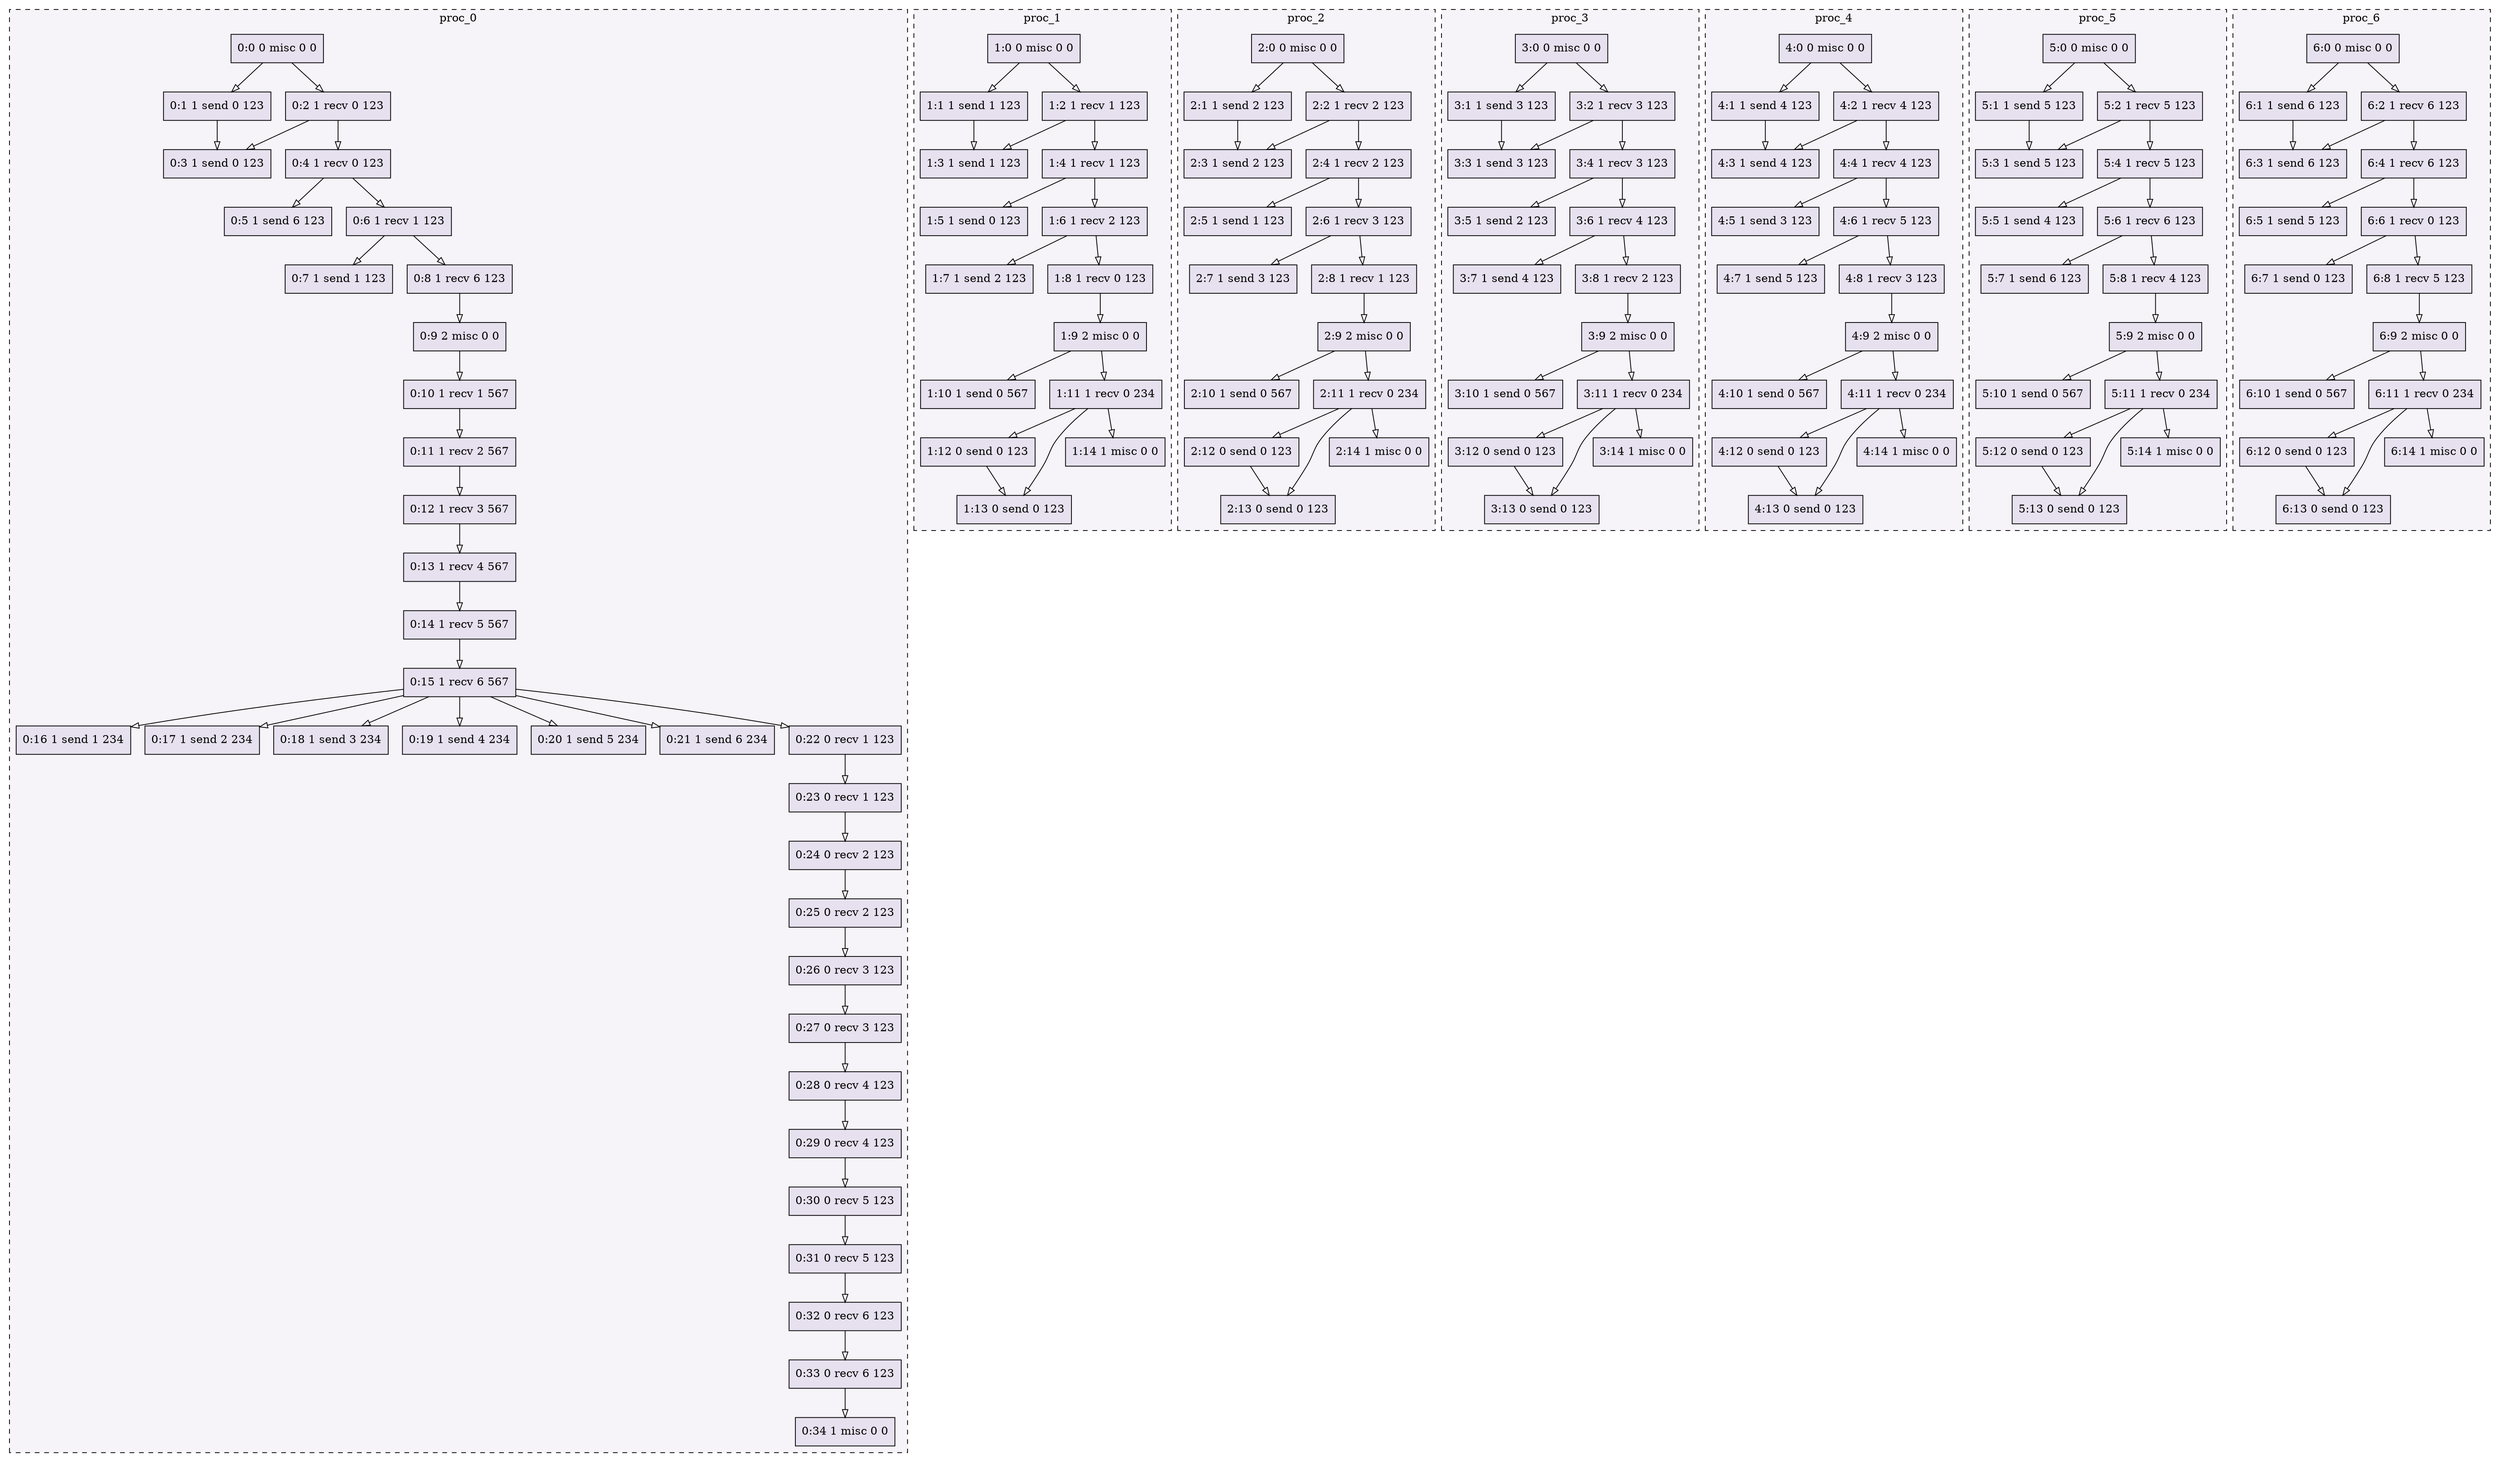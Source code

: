 digraph{node[shape=record style=filled colorscheme=purd9 fillcolor=2];subgraph cluster0{style=dashed;colorscheme=purd9;bgcolor=1;edge[arrowhead=empty];label=proc_0;0[label="0:0 0 misc 0 0"];1[label="0:1 1 send 0 123"];2[label="0:2 1 recv 0 123"];3[label="0:3 1 send 0 123"];4[label="0:4 1 recv 0 123"];5[label="0:5 1 send 6 123"];6[label="0:6 1 recv 1 123"];7[label="0:7 1 send 1 123"];8[label="0:8 1 recv 6 123"];9[label="0:9 2 misc 0 0"];10[label="0:10 1 recv 1 567"];11[label="0:11 1 recv 2 567"];12[label="0:12 1 recv 3 567"];13[label="0:13 1 recv 4 567"];14[label="0:14 1 recv 5 567"];15[label="0:15 1 recv 6 567"];16[label="0:16 1 send 1 234"];17[label="0:17 1 send 2 234"];18[label="0:18 1 send 3 234"];19[label="0:19 1 send 4 234"];20[label="0:20 1 send 5 234"];21[label="0:21 1 send 6 234"];22[label="0:22 0 recv 1 123"];23[label="0:23 0 recv 1 123"];24[label="0:24 0 recv 2 123"];25[label="0:25 0 recv 2 123"];26[label="0:26 0 recv 3 123"];27[label="0:27 0 recv 3 123"];28[label="0:28 0 recv 4 123"];29[label="0:29 0 recv 4 123"];30[label="0:30 0 recv 5 123"];31[label="0:31 0 recv 5 123"];32[label="0:32 0 recv 6 123"];33[label="0:33 0 recv 6 123"];34[label="0:34 1 misc 0 0"];0->1;0->2;2->3;1->3;2->4;4->5;4->6;6->7;6->8;8->9;9->10;10->11;11->12;12->13;13->14;14->15;15->16;15->17;15->18;15->19;15->20;15->21;15->22;22->23;23->24;24->25;25->26;26->27;27->28;28->29;29->30;30->31;31->32;32->33;33->34;}subgraph cluster1{style=dashed;colorscheme=purd9;bgcolor=1;edge[arrowhead=empty];label=proc_1;35[label="1:0 0 misc 0 0"];36[label="1:1 1 send 1 123"];37[label="1:2 1 recv 1 123"];38[label="1:3 1 send 1 123"];39[label="1:4 1 recv 1 123"];40[label="1:5 1 send 0 123"];41[label="1:6 1 recv 2 123"];42[label="1:7 1 send 2 123"];43[label="1:8 1 recv 0 123"];44[label="1:9 2 misc 0 0"];45[label="1:10 1 send 0 567"];46[label="1:11 1 recv 0 234"];47[label="1:12 0 send 0 123"];48[label="1:13 0 send 0 123"];49[label="1:14 1 misc 0 0"];35->36;35->37;37->38;36->38;37->39;39->40;39->41;41->42;41->43;43->44;44->45;44->46;46->47;47->48;46->48;46->49;}subgraph cluster2{style=dashed;colorscheme=purd9;bgcolor=1;edge[arrowhead=empty];label=proc_2;50[label="2:0 0 misc 0 0"];51[label="2:1 1 send 2 123"];52[label="2:2 1 recv 2 123"];53[label="2:3 1 send 2 123"];54[label="2:4 1 recv 2 123"];55[label="2:5 1 send 1 123"];56[label="2:6 1 recv 3 123"];57[label="2:7 1 send 3 123"];58[label="2:8 1 recv 1 123"];59[label="2:9 2 misc 0 0"];60[label="2:10 1 send 0 567"];61[label="2:11 1 recv 0 234"];62[label="2:12 0 send 0 123"];63[label="2:13 0 send 0 123"];64[label="2:14 1 misc 0 0"];50->51;50->52;52->53;51->53;52->54;54->55;54->56;56->57;56->58;58->59;59->60;59->61;61->62;62->63;61->63;61->64;}subgraph cluster3{style=dashed;colorscheme=purd9;bgcolor=1;edge[arrowhead=empty];label=proc_3;65[label="3:0 0 misc 0 0"];66[label="3:1 1 send 3 123"];67[label="3:2 1 recv 3 123"];68[label="3:3 1 send 3 123"];69[label="3:4 1 recv 3 123"];70[label="3:5 1 send 2 123"];71[label="3:6 1 recv 4 123"];72[label="3:7 1 send 4 123"];73[label="3:8 1 recv 2 123"];74[label="3:9 2 misc 0 0"];75[label="3:10 1 send 0 567"];76[label="3:11 1 recv 0 234"];77[label="3:12 0 send 0 123"];78[label="3:13 0 send 0 123"];79[label="3:14 1 misc 0 0"];65->66;65->67;67->68;66->68;67->69;69->70;69->71;71->72;71->73;73->74;74->75;74->76;76->77;77->78;76->78;76->79;}subgraph cluster4{style=dashed;colorscheme=purd9;bgcolor=1;edge[arrowhead=empty];label=proc_4;80[label="4:0 0 misc 0 0"];81[label="4:1 1 send 4 123"];82[label="4:2 1 recv 4 123"];83[label="4:3 1 send 4 123"];84[label="4:4 1 recv 4 123"];85[label="4:5 1 send 3 123"];86[label="4:6 1 recv 5 123"];87[label="4:7 1 send 5 123"];88[label="4:8 1 recv 3 123"];89[label="4:9 2 misc 0 0"];90[label="4:10 1 send 0 567"];91[label="4:11 1 recv 0 234"];92[label="4:12 0 send 0 123"];93[label="4:13 0 send 0 123"];94[label="4:14 1 misc 0 0"];80->81;80->82;82->83;81->83;82->84;84->85;84->86;86->87;86->88;88->89;89->90;89->91;91->92;92->93;91->93;91->94;}subgraph cluster5{style=dashed;colorscheme=purd9;bgcolor=1;edge[arrowhead=empty];label=proc_5;95[label="5:0 0 misc 0 0"];96[label="5:1 1 send 5 123"];97[label="5:2 1 recv 5 123"];98[label="5:3 1 send 5 123"];99[label="5:4 1 recv 5 123"];100[label="5:5 1 send 4 123"];101[label="5:6 1 recv 6 123"];102[label="5:7 1 send 6 123"];103[label="5:8 1 recv 4 123"];104[label="5:9 2 misc 0 0"];105[label="5:10 1 send 0 567"];106[label="5:11 1 recv 0 234"];107[label="5:12 0 send 0 123"];108[label="5:13 0 send 0 123"];109[label="5:14 1 misc 0 0"];95->96;95->97;97->98;96->98;97->99;99->100;99->101;101->102;101->103;103->104;104->105;104->106;106->107;107->108;106->108;106->109;}subgraph cluster6{style=dashed;colorscheme=purd9;bgcolor=1;edge[arrowhead=empty];label=proc_6;110[label="6:0 0 misc 0 0"];111[label="6:1 1 send 6 123"];112[label="6:2 1 recv 6 123"];113[label="6:3 1 send 6 123"];114[label="6:4 1 recv 6 123"];115[label="6:5 1 send 5 123"];116[label="6:6 1 recv 0 123"];117[label="6:7 1 send 0 123"];118[label="6:8 1 recv 5 123"];119[label="6:9 2 misc 0 0"];120[label="6:10 1 send 0 567"];121[label="6:11 1 recv 0 234"];122[label="6:12 0 send 0 123"];123[label="6:13 0 send 0 123"];124[label="6:14 1 misc 0 0"];110->111;110->112;112->113;111->113;112->114;114->115;114->116;116->117;116->118;118->119;119->120;119->121;121->122;122->123;121->123;121->124;}}